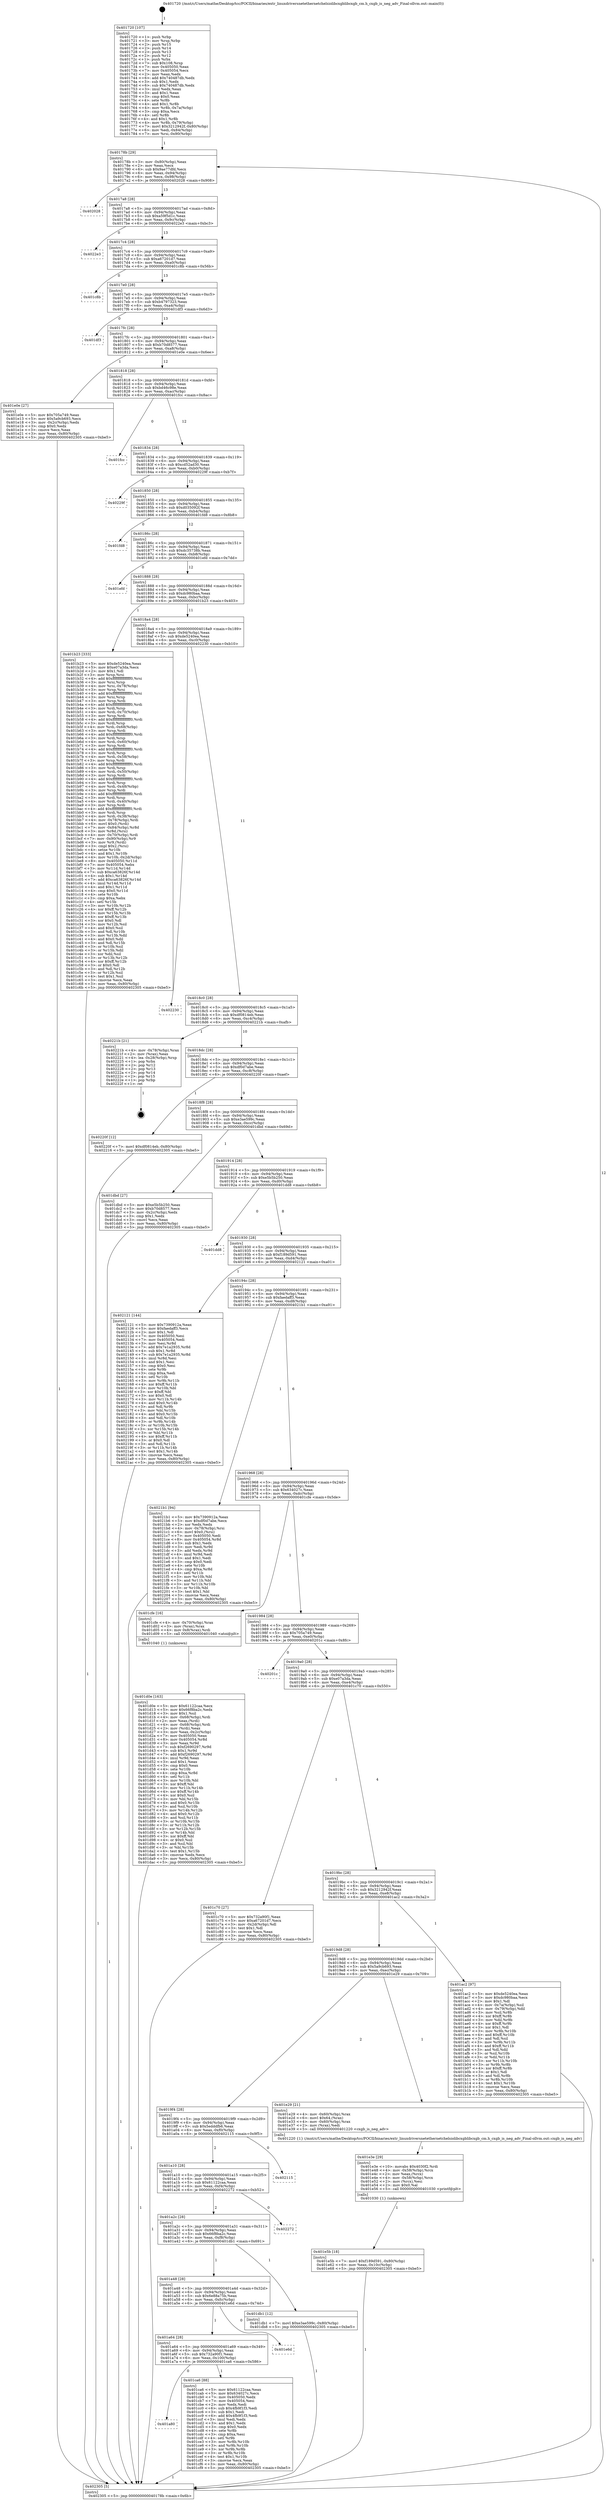 digraph "0x401720" {
  label = "0x401720 (/mnt/c/Users/mathe/Desktop/tcc/POCII/binaries/extr_linuxdriversnetethernetchelsiolibcxgblibcxgb_cm.h_cxgb_is_neg_adv_Final-ollvm.out::main(0))"
  labelloc = "t"
  node[shape=record]

  Entry [label="",width=0.3,height=0.3,shape=circle,fillcolor=black,style=filled]
  "0x40178b" [label="{
     0x40178b [29]\l
     | [instrs]\l
     &nbsp;&nbsp;0x40178b \<+3\>: mov -0x80(%rbp),%eax\l
     &nbsp;&nbsp;0x40178e \<+2\>: mov %eax,%ecx\l
     &nbsp;&nbsp;0x401790 \<+6\>: sub $0x9ae77dfd,%ecx\l
     &nbsp;&nbsp;0x401796 \<+6\>: mov %eax,-0x94(%rbp)\l
     &nbsp;&nbsp;0x40179c \<+6\>: mov %ecx,-0x98(%rbp)\l
     &nbsp;&nbsp;0x4017a2 \<+6\>: je 0000000000402028 \<main+0x908\>\l
  }"]
  "0x402028" [label="{
     0x402028\l
  }", style=dashed]
  "0x4017a8" [label="{
     0x4017a8 [28]\l
     | [instrs]\l
     &nbsp;&nbsp;0x4017a8 \<+5\>: jmp 00000000004017ad \<main+0x8d\>\l
     &nbsp;&nbsp;0x4017ad \<+6\>: mov -0x94(%rbp),%eax\l
     &nbsp;&nbsp;0x4017b3 \<+5\>: sub $0xa59f5d1c,%eax\l
     &nbsp;&nbsp;0x4017b8 \<+6\>: mov %eax,-0x9c(%rbp)\l
     &nbsp;&nbsp;0x4017be \<+6\>: je 00000000004022e3 \<main+0xbc3\>\l
  }"]
  Exit [label="",width=0.3,height=0.3,shape=circle,fillcolor=black,style=filled,peripheries=2]
  "0x4022e3" [label="{
     0x4022e3\l
  }", style=dashed]
  "0x4017c4" [label="{
     0x4017c4 [28]\l
     | [instrs]\l
     &nbsp;&nbsp;0x4017c4 \<+5\>: jmp 00000000004017c9 \<main+0xa9\>\l
     &nbsp;&nbsp;0x4017c9 \<+6\>: mov -0x94(%rbp),%eax\l
     &nbsp;&nbsp;0x4017cf \<+5\>: sub $0xa67201d7,%eax\l
     &nbsp;&nbsp;0x4017d4 \<+6\>: mov %eax,-0xa0(%rbp)\l
     &nbsp;&nbsp;0x4017da \<+6\>: je 0000000000401c8b \<main+0x56b\>\l
  }"]
  "0x401e5b" [label="{
     0x401e5b [18]\l
     | [instrs]\l
     &nbsp;&nbsp;0x401e5b \<+7\>: movl $0xf189d591,-0x80(%rbp)\l
     &nbsp;&nbsp;0x401e62 \<+6\>: mov %eax,-0x10c(%rbp)\l
     &nbsp;&nbsp;0x401e68 \<+5\>: jmp 0000000000402305 \<main+0xbe5\>\l
  }"]
  "0x401c8b" [label="{
     0x401c8b\l
  }", style=dashed]
  "0x4017e0" [label="{
     0x4017e0 [28]\l
     | [instrs]\l
     &nbsp;&nbsp;0x4017e0 \<+5\>: jmp 00000000004017e5 \<main+0xc5\>\l
     &nbsp;&nbsp;0x4017e5 \<+6\>: mov -0x94(%rbp),%eax\l
     &nbsp;&nbsp;0x4017eb \<+5\>: sub $0xb4797323,%eax\l
     &nbsp;&nbsp;0x4017f0 \<+6\>: mov %eax,-0xa4(%rbp)\l
     &nbsp;&nbsp;0x4017f6 \<+6\>: je 0000000000401df3 \<main+0x6d3\>\l
  }"]
  "0x401e3e" [label="{
     0x401e3e [29]\l
     | [instrs]\l
     &nbsp;&nbsp;0x401e3e \<+10\>: movabs $0x4030f2,%rdi\l
     &nbsp;&nbsp;0x401e48 \<+4\>: mov -0x58(%rbp),%rcx\l
     &nbsp;&nbsp;0x401e4c \<+2\>: mov %eax,(%rcx)\l
     &nbsp;&nbsp;0x401e4e \<+4\>: mov -0x58(%rbp),%rcx\l
     &nbsp;&nbsp;0x401e52 \<+2\>: mov (%rcx),%esi\l
     &nbsp;&nbsp;0x401e54 \<+2\>: mov $0x0,%al\l
     &nbsp;&nbsp;0x401e56 \<+5\>: call 0000000000401030 \<printf@plt\>\l
     | [calls]\l
     &nbsp;&nbsp;0x401030 \{1\} (unknown)\l
  }"]
  "0x401df3" [label="{
     0x401df3\l
  }", style=dashed]
  "0x4017fc" [label="{
     0x4017fc [28]\l
     | [instrs]\l
     &nbsp;&nbsp;0x4017fc \<+5\>: jmp 0000000000401801 \<main+0xe1\>\l
     &nbsp;&nbsp;0x401801 \<+6\>: mov -0x94(%rbp),%eax\l
     &nbsp;&nbsp;0x401807 \<+5\>: sub $0xb70d8577,%eax\l
     &nbsp;&nbsp;0x40180c \<+6\>: mov %eax,-0xa8(%rbp)\l
     &nbsp;&nbsp;0x401812 \<+6\>: je 0000000000401e0e \<main+0x6ee\>\l
  }"]
  "0x401d0e" [label="{
     0x401d0e [163]\l
     | [instrs]\l
     &nbsp;&nbsp;0x401d0e \<+5\>: mov $0x61122caa,%ecx\l
     &nbsp;&nbsp;0x401d13 \<+5\>: mov $0x66f8ba2c,%edx\l
     &nbsp;&nbsp;0x401d18 \<+3\>: mov $0x1,%sil\l
     &nbsp;&nbsp;0x401d1b \<+4\>: mov -0x68(%rbp),%rdi\l
     &nbsp;&nbsp;0x401d1f \<+2\>: mov %eax,(%rdi)\l
     &nbsp;&nbsp;0x401d21 \<+4\>: mov -0x68(%rbp),%rdi\l
     &nbsp;&nbsp;0x401d25 \<+2\>: mov (%rdi),%eax\l
     &nbsp;&nbsp;0x401d27 \<+3\>: mov %eax,-0x2c(%rbp)\l
     &nbsp;&nbsp;0x401d2a \<+7\>: mov 0x405050,%eax\l
     &nbsp;&nbsp;0x401d31 \<+8\>: mov 0x405054,%r8d\l
     &nbsp;&nbsp;0x401d39 \<+3\>: mov %eax,%r9d\l
     &nbsp;&nbsp;0x401d3c \<+7\>: sub $0xf2690297,%r9d\l
     &nbsp;&nbsp;0x401d43 \<+4\>: sub $0x1,%r9d\l
     &nbsp;&nbsp;0x401d47 \<+7\>: add $0xf2690297,%r9d\l
     &nbsp;&nbsp;0x401d4e \<+4\>: imul %r9d,%eax\l
     &nbsp;&nbsp;0x401d52 \<+3\>: and $0x1,%eax\l
     &nbsp;&nbsp;0x401d55 \<+3\>: cmp $0x0,%eax\l
     &nbsp;&nbsp;0x401d58 \<+4\>: sete %r10b\l
     &nbsp;&nbsp;0x401d5c \<+4\>: cmp $0xa,%r8d\l
     &nbsp;&nbsp;0x401d60 \<+4\>: setl %r11b\l
     &nbsp;&nbsp;0x401d64 \<+3\>: mov %r10b,%bl\l
     &nbsp;&nbsp;0x401d67 \<+3\>: xor $0xff,%bl\l
     &nbsp;&nbsp;0x401d6a \<+3\>: mov %r11b,%r14b\l
     &nbsp;&nbsp;0x401d6d \<+4\>: xor $0xff,%r14b\l
     &nbsp;&nbsp;0x401d71 \<+4\>: xor $0x0,%sil\l
     &nbsp;&nbsp;0x401d75 \<+3\>: mov %bl,%r15b\l
     &nbsp;&nbsp;0x401d78 \<+4\>: and $0x0,%r15b\l
     &nbsp;&nbsp;0x401d7c \<+3\>: and %sil,%r10b\l
     &nbsp;&nbsp;0x401d7f \<+3\>: mov %r14b,%r12b\l
     &nbsp;&nbsp;0x401d82 \<+4\>: and $0x0,%r12b\l
     &nbsp;&nbsp;0x401d86 \<+3\>: and %sil,%r11b\l
     &nbsp;&nbsp;0x401d89 \<+3\>: or %r10b,%r15b\l
     &nbsp;&nbsp;0x401d8c \<+3\>: or %r11b,%r12b\l
     &nbsp;&nbsp;0x401d8f \<+3\>: xor %r12b,%r15b\l
     &nbsp;&nbsp;0x401d92 \<+3\>: or %r14b,%bl\l
     &nbsp;&nbsp;0x401d95 \<+3\>: xor $0xff,%bl\l
     &nbsp;&nbsp;0x401d98 \<+4\>: or $0x0,%sil\l
     &nbsp;&nbsp;0x401d9c \<+3\>: and %sil,%bl\l
     &nbsp;&nbsp;0x401d9f \<+3\>: or %bl,%r15b\l
     &nbsp;&nbsp;0x401da2 \<+4\>: test $0x1,%r15b\l
     &nbsp;&nbsp;0x401da6 \<+3\>: cmovne %edx,%ecx\l
     &nbsp;&nbsp;0x401da9 \<+3\>: mov %ecx,-0x80(%rbp)\l
     &nbsp;&nbsp;0x401dac \<+5\>: jmp 0000000000402305 \<main+0xbe5\>\l
  }"]
  "0x401e0e" [label="{
     0x401e0e [27]\l
     | [instrs]\l
     &nbsp;&nbsp;0x401e0e \<+5\>: mov $0x705a749,%eax\l
     &nbsp;&nbsp;0x401e13 \<+5\>: mov $0x5a9cb693,%ecx\l
     &nbsp;&nbsp;0x401e18 \<+3\>: mov -0x2c(%rbp),%edx\l
     &nbsp;&nbsp;0x401e1b \<+3\>: cmp $0x0,%edx\l
     &nbsp;&nbsp;0x401e1e \<+3\>: cmove %ecx,%eax\l
     &nbsp;&nbsp;0x401e21 \<+3\>: mov %eax,-0x80(%rbp)\l
     &nbsp;&nbsp;0x401e24 \<+5\>: jmp 0000000000402305 \<main+0xbe5\>\l
  }"]
  "0x401818" [label="{
     0x401818 [28]\l
     | [instrs]\l
     &nbsp;&nbsp;0x401818 \<+5\>: jmp 000000000040181d \<main+0xfd\>\l
     &nbsp;&nbsp;0x40181d \<+6\>: mov -0x94(%rbp),%eax\l
     &nbsp;&nbsp;0x401823 \<+5\>: sub $0xbd46c98e,%eax\l
     &nbsp;&nbsp;0x401828 \<+6\>: mov %eax,-0xac(%rbp)\l
     &nbsp;&nbsp;0x40182e \<+6\>: je 0000000000401fcc \<main+0x8ac\>\l
  }"]
  "0x401a80" [label="{
     0x401a80\l
  }", style=dashed]
  "0x401fcc" [label="{
     0x401fcc\l
  }", style=dashed]
  "0x401834" [label="{
     0x401834 [28]\l
     | [instrs]\l
     &nbsp;&nbsp;0x401834 \<+5\>: jmp 0000000000401839 \<main+0x119\>\l
     &nbsp;&nbsp;0x401839 \<+6\>: mov -0x94(%rbp),%eax\l
     &nbsp;&nbsp;0x40183f \<+5\>: sub $0xcd52ad30,%eax\l
     &nbsp;&nbsp;0x401844 \<+6\>: mov %eax,-0xb0(%rbp)\l
     &nbsp;&nbsp;0x40184a \<+6\>: je 000000000040229f \<main+0xb7f\>\l
  }"]
  "0x401ca6" [label="{
     0x401ca6 [88]\l
     | [instrs]\l
     &nbsp;&nbsp;0x401ca6 \<+5\>: mov $0x61122caa,%eax\l
     &nbsp;&nbsp;0x401cab \<+5\>: mov $0x634027c,%ecx\l
     &nbsp;&nbsp;0x401cb0 \<+7\>: mov 0x405050,%edx\l
     &nbsp;&nbsp;0x401cb7 \<+7\>: mov 0x405054,%esi\l
     &nbsp;&nbsp;0x401cbe \<+2\>: mov %edx,%edi\l
     &nbsp;&nbsp;0x401cc0 \<+6\>: sub $0x4fb9f1f3,%edi\l
     &nbsp;&nbsp;0x401cc6 \<+3\>: sub $0x1,%edi\l
     &nbsp;&nbsp;0x401cc9 \<+6\>: add $0x4fb9f1f3,%edi\l
     &nbsp;&nbsp;0x401ccf \<+3\>: imul %edi,%edx\l
     &nbsp;&nbsp;0x401cd2 \<+3\>: and $0x1,%edx\l
     &nbsp;&nbsp;0x401cd5 \<+3\>: cmp $0x0,%edx\l
     &nbsp;&nbsp;0x401cd8 \<+4\>: sete %r8b\l
     &nbsp;&nbsp;0x401cdc \<+3\>: cmp $0xa,%esi\l
     &nbsp;&nbsp;0x401cdf \<+4\>: setl %r9b\l
     &nbsp;&nbsp;0x401ce3 \<+3\>: mov %r8b,%r10b\l
     &nbsp;&nbsp;0x401ce6 \<+3\>: and %r9b,%r10b\l
     &nbsp;&nbsp;0x401ce9 \<+3\>: xor %r9b,%r8b\l
     &nbsp;&nbsp;0x401cec \<+3\>: or %r8b,%r10b\l
     &nbsp;&nbsp;0x401cef \<+4\>: test $0x1,%r10b\l
     &nbsp;&nbsp;0x401cf3 \<+3\>: cmovne %ecx,%eax\l
     &nbsp;&nbsp;0x401cf6 \<+3\>: mov %eax,-0x80(%rbp)\l
     &nbsp;&nbsp;0x401cf9 \<+5\>: jmp 0000000000402305 \<main+0xbe5\>\l
  }"]
  "0x40229f" [label="{
     0x40229f\l
  }", style=dashed]
  "0x401850" [label="{
     0x401850 [28]\l
     | [instrs]\l
     &nbsp;&nbsp;0x401850 \<+5\>: jmp 0000000000401855 \<main+0x135\>\l
     &nbsp;&nbsp;0x401855 \<+6\>: mov -0x94(%rbp),%eax\l
     &nbsp;&nbsp;0x40185b \<+5\>: sub $0xd035092f,%eax\l
     &nbsp;&nbsp;0x401860 \<+6\>: mov %eax,-0xb4(%rbp)\l
     &nbsp;&nbsp;0x401866 \<+6\>: je 0000000000401fd8 \<main+0x8b8\>\l
  }"]
  "0x401a64" [label="{
     0x401a64 [28]\l
     | [instrs]\l
     &nbsp;&nbsp;0x401a64 \<+5\>: jmp 0000000000401a69 \<main+0x349\>\l
     &nbsp;&nbsp;0x401a69 \<+6\>: mov -0x94(%rbp),%eax\l
     &nbsp;&nbsp;0x401a6f \<+5\>: sub $0x732a90f1,%eax\l
     &nbsp;&nbsp;0x401a74 \<+6\>: mov %eax,-0x100(%rbp)\l
     &nbsp;&nbsp;0x401a7a \<+6\>: je 0000000000401ca6 \<main+0x586\>\l
  }"]
  "0x401fd8" [label="{
     0x401fd8\l
  }", style=dashed]
  "0x40186c" [label="{
     0x40186c [28]\l
     | [instrs]\l
     &nbsp;&nbsp;0x40186c \<+5\>: jmp 0000000000401871 \<main+0x151\>\l
     &nbsp;&nbsp;0x401871 \<+6\>: mov -0x94(%rbp),%eax\l
     &nbsp;&nbsp;0x401877 \<+5\>: sub $0xdc35738b,%eax\l
     &nbsp;&nbsp;0x40187c \<+6\>: mov %eax,-0xb8(%rbp)\l
     &nbsp;&nbsp;0x401882 \<+6\>: je 0000000000401efd \<main+0x7dd\>\l
  }"]
  "0x401e6d" [label="{
     0x401e6d\l
  }", style=dashed]
  "0x401efd" [label="{
     0x401efd\l
  }", style=dashed]
  "0x401888" [label="{
     0x401888 [28]\l
     | [instrs]\l
     &nbsp;&nbsp;0x401888 \<+5\>: jmp 000000000040188d \<main+0x16d\>\l
     &nbsp;&nbsp;0x40188d \<+6\>: mov -0x94(%rbp),%eax\l
     &nbsp;&nbsp;0x401893 \<+5\>: sub $0xdc980baa,%eax\l
     &nbsp;&nbsp;0x401898 \<+6\>: mov %eax,-0xbc(%rbp)\l
     &nbsp;&nbsp;0x40189e \<+6\>: je 0000000000401b23 \<main+0x403\>\l
  }"]
  "0x401a48" [label="{
     0x401a48 [28]\l
     | [instrs]\l
     &nbsp;&nbsp;0x401a48 \<+5\>: jmp 0000000000401a4d \<main+0x32d\>\l
     &nbsp;&nbsp;0x401a4d \<+6\>: mov -0x94(%rbp),%eax\l
     &nbsp;&nbsp;0x401a53 \<+5\>: sub $0x6e88a75b,%eax\l
     &nbsp;&nbsp;0x401a58 \<+6\>: mov %eax,-0xfc(%rbp)\l
     &nbsp;&nbsp;0x401a5e \<+6\>: je 0000000000401e6d \<main+0x74d\>\l
  }"]
  "0x401b23" [label="{
     0x401b23 [333]\l
     | [instrs]\l
     &nbsp;&nbsp;0x401b23 \<+5\>: mov $0xde5240ea,%eax\l
     &nbsp;&nbsp;0x401b28 \<+5\>: mov $0xe07a3da,%ecx\l
     &nbsp;&nbsp;0x401b2d \<+2\>: mov $0x1,%dl\l
     &nbsp;&nbsp;0x401b2f \<+3\>: mov %rsp,%rsi\l
     &nbsp;&nbsp;0x401b32 \<+4\>: add $0xfffffffffffffff0,%rsi\l
     &nbsp;&nbsp;0x401b36 \<+3\>: mov %rsi,%rsp\l
     &nbsp;&nbsp;0x401b39 \<+4\>: mov %rsi,-0x78(%rbp)\l
     &nbsp;&nbsp;0x401b3d \<+3\>: mov %rsp,%rsi\l
     &nbsp;&nbsp;0x401b40 \<+4\>: add $0xfffffffffffffff0,%rsi\l
     &nbsp;&nbsp;0x401b44 \<+3\>: mov %rsi,%rsp\l
     &nbsp;&nbsp;0x401b47 \<+3\>: mov %rsp,%rdi\l
     &nbsp;&nbsp;0x401b4a \<+4\>: add $0xfffffffffffffff0,%rdi\l
     &nbsp;&nbsp;0x401b4e \<+3\>: mov %rdi,%rsp\l
     &nbsp;&nbsp;0x401b51 \<+4\>: mov %rdi,-0x70(%rbp)\l
     &nbsp;&nbsp;0x401b55 \<+3\>: mov %rsp,%rdi\l
     &nbsp;&nbsp;0x401b58 \<+4\>: add $0xfffffffffffffff0,%rdi\l
     &nbsp;&nbsp;0x401b5c \<+3\>: mov %rdi,%rsp\l
     &nbsp;&nbsp;0x401b5f \<+4\>: mov %rdi,-0x68(%rbp)\l
     &nbsp;&nbsp;0x401b63 \<+3\>: mov %rsp,%rdi\l
     &nbsp;&nbsp;0x401b66 \<+4\>: add $0xfffffffffffffff0,%rdi\l
     &nbsp;&nbsp;0x401b6a \<+3\>: mov %rdi,%rsp\l
     &nbsp;&nbsp;0x401b6d \<+4\>: mov %rdi,-0x60(%rbp)\l
     &nbsp;&nbsp;0x401b71 \<+3\>: mov %rsp,%rdi\l
     &nbsp;&nbsp;0x401b74 \<+4\>: add $0xfffffffffffffff0,%rdi\l
     &nbsp;&nbsp;0x401b78 \<+3\>: mov %rdi,%rsp\l
     &nbsp;&nbsp;0x401b7b \<+4\>: mov %rdi,-0x58(%rbp)\l
     &nbsp;&nbsp;0x401b7f \<+3\>: mov %rsp,%rdi\l
     &nbsp;&nbsp;0x401b82 \<+4\>: add $0xfffffffffffffff0,%rdi\l
     &nbsp;&nbsp;0x401b86 \<+3\>: mov %rdi,%rsp\l
     &nbsp;&nbsp;0x401b89 \<+4\>: mov %rdi,-0x50(%rbp)\l
     &nbsp;&nbsp;0x401b8d \<+3\>: mov %rsp,%rdi\l
     &nbsp;&nbsp;0x401b90 \<+4\>: add $0xfffffffffffffff0,%rdi\l
     &nbsp;&nbsp;0x401b94 \<+3\>: mov %rdi,%rsp\l
     &nbsp;&nbsp;0x401b97 \<+4\>: mov %rdi,-0x48(%rbp)\l
     &nbsp;&nbsp;0x401b9b \<+3\>: mov %rsp,%rdi\l
     &nbsp;&nbsp;0x401b9e \<+4\>: add $0xfffffffffffffff0,%rdi\l
     &nbsp;&nbsp;0x401ba2 \<+3\>: mov %rdi,%rsp\l
     &nbsp;&nbsp;0x401ba5 \<+4\>: mov %rdi,-0x40(%rbp)\l
     &nbsp;&nbsp;0x401ba9 \<+3\>: mov %rsp,%rdi\l
     &nbsp;&nbsp;0x401bac \<+4\>: add $0xfffffffffffffff0,%rdi\l
     &nbsp;&nbsp;0x401bb0 \<+3\>: mov %rdi,%rsp\l
     &nbsp;&nbsp;0x401bb3 \<+4\>: mov %rdi,-0x38(%rbp)\l
     &nbsp;&nbsp;0x401bb7 \<+4\>: mov -0x78(%rbp),%rdi\l
     &nbsp;&nbsp;0x401bbb \<+6\>: movl $0x0,(%rdi)\l
     &nbsp;&nbsp;0x401bc1 \<+7\>: mov -0x84(%rbp),%r8d\l
     &nbsp;&nbsp;0x401bc8 \<+3\>: mov %r8d,(%rsi)\l
     &nbsp;&nbsp;0x401bcb \<+4\>: mov -0x70(%rbp),%rdi\l
     &nbsp;&nbsp;0x401bcf \<+7\>: mov -0x90(%rbp),%r9\l
     &nbsp;&nbsp;0x401bd6 \<+3\>: mov %r9,(%rdi)\l
     &nbsp;&nbsp;0x401bd9 \<+3\>: cmpl $0x2,(%rsi)\l
     &nbsp;&nbsp;0x401bdc \<+4\>: setne %r10b\l
     &nbsp;&nbsp;0x401be0 \<+4\>: and $0x1,%r10b\l
     &nbsp;&nbsp;0x401be4 \<+4\>: mov %r10b,-0x2d(%rbp)\l
     &nbsp;&nbsp;0x401be8 \<+8\>: mov 0x405050,%r11d\l
     &nbsp;&nbsp;0x401bf0 \<+7\>: mov 0x405054,%ebx\l
     &nbsp;&nbsp;0x401bf7 \<+3\>: mov %r11d,%r14d\l
     &nbsp;&nbsp;0x401bfa \<+7\>: sub $0xca63826f,%r14d\l
     &nbsp;&nbsp;0x401c01 \<+4\>: sub $0x1,%r14d\l
     &nbsp;&nbsp;0x401c05 \<+7\>: add $0xca63826f,%r14d\l
     &nbsp;&nbsp;0x401c0c \<+4\>: imul %r14d,%r11d\l
     &nbsp;&nbsp;0x401c10 \<+4\>: and $0x1,%r11d\l
     &nbsp;&nbsp;0x401c14 \<+4\>: cmp $0x0,%r11d\l
     &nbsp;&nbsp;0x401c18 \<+4\>: sete %r10b\l
     &nbsp;&nbsp;0x401c1c \<+3\>: cmp $0xa,%ebx\l
     &nbsp;&nbsp;0x401c1f \<+4\>: setl %r15b\l
     &nbsp;&nbsp;0x401c23 \<+3\>: mov %r10b,%r12b\l
     &nbsp;&nbsp;0x401c26 \<+4\>: xor $0xff,%r12b\l
     &nbsp;&nbsp;0x401c2a \<+3\>: mov %r15b,%r13b\l
     &nbsp;&nbsp;0x401c2d \<+4\>: xor $0xff,%r13b\l
     &nbsp;&nbsp;0x401c31 \<+3\>: xor $0x0,%dl\l
     &nbsp;&nbsp;0x401c34 \<+3\>: mov %r12b,%sil\l
     &nbsp;&nbsp;0x401c37 \<+4\>: and $0x0,%sil\l
     &nbsp;&nbsp;0x401c3b \<+3\>: and %dl,%r10b\l
     &nbsp;&nbsp;0x401c3e \<+3\>: mov %r13b,%dil\l
     &nbsp;&nbsp;0x401c41 \<+4\>: and $0x0,%dil\l
     &nbsp;&nbsp;0x401c45 \<+3\>: and %dl,%r15b\l
     &nbsp;&nbsp;0x401c48 \<+3\>: or %r10b,%sil\l
     &nbsp;&nbsp;0x401c4b \<+3\>: or %r15b,%dil\l
     &nbsp;&nbsp;0x401c4e \<+3\>: xor %dil,%sil\l
     &nbsp;&nbsp;0x401c51 \<+3\>: or %r13b,%r12b\l
     &nbsp;&nbsp;0x401c54 \<+4\>: xor $0xff,%r12b\l
     &nbsp;&nbsp;0x401c58 \<+3\>: or $0x0,%dl\l
     &nbsp;&nbsp;0x401c5b \<+3\>: and %dl,%r12b\l
     &nbsp;&nbsp;0x401c5e \<+3\>: or %r12b,%sil\l
     &nbsp;&nbsp;0x401c61 \<+4\>: test $0x1,%sil\l
     &nbsp;&nbsp;0x401c65 \<+3\>: cmovne %ecx,%eax\l
     &nbsp;&nbsp;0x401c68 \<+3\>: mov %eax,-0x80(%rbp)\l
     &nbsp;&nbsp;0x401c6b \<+5\>: jmp 0000000000402305 \<main+0xbe5\>\l
  }"]
  "0x4018a4" [label="{
     0x4018a4 [28]\l
     | [instrs]\l
     &nbsp;&nbsp;0x4018a4 \<+5\>: jmp 00000000004018a9 \<main+0x189\>\l
     &nbsp;&nbsp;0x4018a9 \<+6\>: mov -0x94(%rbp),%eax\l
     &nbsp;&nbsp;0x4018af \<+5\>: sub $0xde5240ea,%eax\l
     &nbsp;&nbsp;0x4018b4 \<+6\>: mov %eax,-0xc0(%rbp)\l
     &nbsp;&nbsp;0x4018ba \<+6\>: je 0000000000402230 \<main+0xb10\>\l
  }"]
  "0x401db1" [label="{
     0x401db1 [12]\l
     | [instrs]\l
     &nbsp;&nbsp;0x401db1 \<+7\>: movl $0xe3ae599c,-0x80(%rbp)\l
     &nbsp;&nbsp;0x401db8 \<+5\>: jmp 0000000000402305 \<main+0xbe5\>\l
  }"]
  "0x402230" [label="{
     0x402230\l
  }", style=dashed]
  "0x4018c0" [label="{
     0x4018c0 [28]\l
     | [instrs]\l
     &nbsp;&nbsp;0x4018c0 \<+5\>: jmp 00000000004018c5 \<main+0x1a5\>\l
     &nbsp;&nbsp;0x4018c5 \<+6\>: mov -0x94(%rbp),%eax\l
     &nbsp;&nbsp;0x4018cb \<+5\>: sub $0xdf0814eb,%eax\l
     &nbsp;&nbsp;0x4018d0 \<+6\>: mov %eax,-0xc4(%rbp)\l
     &nbsp;&nbsp;0x4018d6 \<+6\>: je 000000000040221b \<main+0xafb\>\l
  }"]
  "0x401a2c" [label="{
     0x401a2c [28]\l
     | [instrs]\l
     &nbsp;&nbsp;0x401a2c \<+5\>: jmp 0000000000401a31 \<main+0x311\>\l
     &nbsp;&nbsp;0x401a31 \<+6\>: mov -0x94(%rbp),%eax\l
     &nbsp;&nbsp;0x401a37 \<+5\>: sub $0x66f8ba2c,%eax\l
     &nbsp;&nbsp;0x401a3c \<+6\>: mov %eax,-0xf8(%rbp)\l
     &nbsp;&nbsp;0x401a42 \<+6\>: je 0000000000401db1 \<main+0x691\>\l
  }"]
  "0x40221b" [label="{
     0x40221b [21]\l
     | [instrs]\l
     &nbsp;&nbsp;0x40221b \<+4\>: mov -0x78(%rbp),%rax\l
     &nbsp;&nbsp;0x40221f \<+2\>: mov (%rax),%eax\l
     &nbsp;&nbsp;0x402221 \<+4\>: lea -0x28(%rbp),%rsp\l
     &nbsp;&nbsp;0x402225 \<+1\>: pop %rbx\l
     &nbsp;&nbsp;0x402226 \<+2\>: pop %r12\l
     &nbsp;&nbsp;0x402228 \<+2\>: pop %r13\l
     &nbsp;&nbsp;0x40222a \<+2\>: pop %r14\l
     &nbsp;&nbsp;0x40222c \<+2\>: pop %r15\l
     &nbsp;&nbsp;0x40222e \<+1\>: pop %rbp\l
     &nbsp;&nbsp;0x40222f \<+1\>: ret\l
  }"]
  "0x4018dc" [label="{
     0x4018dc [28]\l
     | [instrs]\l
     &nbsp;&nbsp;0x4018dc \<+5\>: jmp 00000000004018e1 \<main+0x1c1\>\l
     &nbsp;&nbsp;0x4018e1 \<+6\>: mov -0x94(%rbp),%eax\l
     &nbsp;&nbsp;0x4018e7 \<+5\>: sub $0xdf0d7abe,%eax\l
     &nbsp;&nbsp;0x4018ec \<+6\>: mov %eax,-0xc8(%rbp)\l
     &nbsp;&nbsp;0x4018f2 \<+6\>: je 000000000040220f \<main+0xaef\>\l
  }"]
  "0x402272" [label="{
     0x402272\l
  }", style=dashed]
  "0x40220f" [label="{
     0x40220f [12]\l
     | [instrs]\l
     &nbsp;&nbsp;0x40220f \<+7\>: movl $0xdf0814eb,-0x80(%rbp)\l
     &nbsp;&nbsp;0x402216 \<+5\>: jmp 0000000000402305 \<main+0xbe5\>\l
  }"]
  "0x4018f8" [label="{
     0x4018f8 [28]\l
     | [instrs]\l
     &nbsp;&nbsp;0x4018f8 \<+5\>: jmp 00000000004018fd \<main+0x1dd\>\l
     &nbsp;&nbsp;0x4018fd \<+6\>: mov -0x94(%rbp),%eax\l
     &nbsp;&nbsp;0x401903 \<+5\>: sub $0xe3ae599c,%eax\l
     &nbsp;&nbsp;0x401908 \<+6\>: mov %eax,-0xcc(%rbp)\l
     &nbsp;&nbsp;0x40190e \<+6\>: je 0000000000401dbd \<main+0x69d\>\l
  }"]
  "0x401a10" [label="{
     0x401a10 [28]\l
     | [instrs]\l
     &nbsp;&nbsp;0x401a10 \<+5\>: jmp 0000000000401a15 \<main+0x2f5\>\l
     &nbsp;&nbsp;0x401a15 \<+6\>: mov -0x94(%rbp),%eax\l
     &nbsp;&nbsp;0x401a1b \<+5\>: sub $0x61122caa,%eax\l
     &nbsp;&nbsp;0x401a20 \<+6\>: mov %eax,-0xf4(%rbp)\l
     &nbsp;&nbsp;0x401a26 \<+6\>: je 0000000000402272 \<main+0xb52\>\l
  }"]
  "0x401dbd" [label="{
     0x401dbd [27]\l
     | [instrs]\l
     &nbsp;&nbsp;0x401dbd \<+5\>: mov $0xe5b5b250,%eax\l
     &nbsp;&nbsp;0x401dc2 \<+5\>: mov $0xb70d8577,%ecx\l
     &nbsp;&nbsp;0x401dc7 \<+3\>: mov -0x2c(%rbp),%edx\l
     &nbsp;&nbsp;0x401dca \<+3\>: cmp $0x1,%edx\l
     &nbsp;&nbsp;0x401dcd \<+3\>: cmovl %ecx,%eax\l
     &nbsp;&nbsp;0x401dd0 \<+3\>: mov %eax,-0x80(%rbp)\l
     &nbsp;&nbsp;0x401dd3 \<+5\>: jmp 0000000000402305 \<main+0xbe5\>\l
  }"]
  "0x401914" [label="{
     0x401914 [28]\l
     | [instrs]\l
     &nbsp;&nbsp;0x401914 \<+5\>: jmp 0000000000401919 \<main+0x1f9\>\l
     &nbsp;&nbsp;0x401919 \<+6\>: mov -0x94(%rbp),%eax\l
     &nbsp;&nbsp;0x40191f \<+5\>: sub $0xe5b5b250,%eax\l
     &nbsp;&nbsp;0x401924 \<+6\>: mov %eax,-0xd0(%rbp)\l
     &nbsp;&nbsp;0x40192a \<+6\>: je 0000000000401dd8 \<main+0x6b8\>\l
  }"]
  "0x402115" [label="{
     0x402115\l
  }", style=dashed]
  "0x401dd8" [label="{
     0x401dd8\l
  }", style=dashed]
  "0x401930" [label="{
     0x401930 [28]\l
     | [instrs]\l
     &nbsp;&nbsp;0x401930 \<+5\>: jmp 0000000000401935 \<main+0x215\>\l
     &nbsp;&nbsp;0x401935 \<+6\>: mov -0x94(%rbp),%eax\l
     &nbsp;&nbsp;0x40193b \<+5\>: sub $0xf189d591,%eax\l
     &nbsp;&nbsp;0x401940 \<+6\>: mov %eax,-0xd4(%rbp)\l
     &nbsp;&nbsp;0x401946 \<+6\>: je 0000000000402121 \<main+0xa01\>\l
  }"]
  "0x4019f4" [label="{
     0x4019f4 [28]\l
     | [instrs]\l
     &nbsp;&nbsp;0x4019f4 \<+5\>: jmp 00000000004019f9 \<main+0x2d9\>\l
     &nbsp;&nbsp;0x4019f9 \<+6\>: mov -0x94(%rbp),%eax\l
     &nbsp;&nbsp;0x4019ff \<+5\>: sub $0x5edddfb6,%eax\l
     &nbsp;&nbsp;0x401a04 \<+6\>: mov %eax,-0xf0(%rbp)\l
     &nbsp;&nbsp;0x401a0a \<+6\>: je 0000000000402115 \<main+0x9f5\>\l
  }"]
  "0x402121" [label="{
     0x402121 [144]\l
     | [instrs]\l
     &nbsp;&nbsp;0x402121 \<+5\>: mov $0x7390912a,%eax\l
     &nbsp;&nbsp;0x402126 \<+5\>: mov $0xfaedaff3,%ecx\l
     &nbsp;&nbsp;0x40212b \<+2\>: mov $0x1,%dl\l
     &nbsp;&nbsp;0x40212d \<+7\>: mov 0x405050,%esi\l
     &nbsp;&nbsp;0x402134 \<+7\>: mov 0x405054,%edi\l
     &nbsp;&nbsp;0x40213b \<+3\>: mov %esi,%r8d\l
     &nbsp;&nbsp;0x40213e \<+7\>: add $0x7e1a2935,%r8d\l
     &nbsp;&nbsp;0x402145 \<+4\>: sub $0x1,%r8d\l
     &nbsp;&nbsp;0x402149 \<+7\>: sub $0x7e1a2935,%r8d\l
     &nbsp;&nbsp;0x402150 \<+4\>: imul %r8d,%esi\l
     &nbsp;&nbsp;0x402154 \<+3\>: and $0x1,%esi\l
     &nbsp;&nbsp;0x402157 \<+3\>: cmp $0x0,%esi\l
     &nbsp;&nbsp;0x40215a \<+4\>: sete %r9b\l
     &nbsp;&nbsp;0x40215e \<+3\>: cmp $0xa,%edi\l
     &nbsp;&nbsp;0x402161 \<+4\>: setl %r10b\l
     &nbsp;&nbsp;0x402165 \<+3\>: mov %r9b,%r11b\l
     &nbsp;&nbsp;0x402168 \<+4\>: xor $0xff,%r11b\l
     &nbsp;&nbsp;0x40216c \<+3\>: mov %r10b,%bl\l
     &nbsp;&nbsp;0x40216f \<+3\>: xor $0xff,%bl\l
     &nbsp;&nbsp;0x402172 \<+3\>: xor $0x0,%dl\l
     &nbsp;&nbsp;0x402175 \<+3\>: mov %r11b,%r14b\l
     &nbsp;&nbsp;0x402178 \<+4\>: and $0x0,%r14b\l
     &nbsp;&nbsp;0x40217c \<+3\>: and %dl,%r9b\l
     &nbsp;&nbsp;0x40217f \<+3\>: mov %bl,%r15b\l
     &nbsp;&nbsp;0x402182 \<+4\>: and $0x0,%r15b\l
     &nbsp;&nbsp;0x402186 \<+3\>: and %dl,%r10b\l
     &nbsp;&nbsp;0x402189 \<+3\>: or %r9b,%r14b\l
     &nbsp;&nbsp;0x40218c \<+3\>: or %r10b,%r15b\l
     &nbsp;&nbsp;0x40218f \<+3\>: xor %r15b,%r14b\l
     &nbsp;&nbsp;0x402192 \<+3\>: or %bl,%r11b\l
     &nbsp;&nbsp;0x402195 \<+4\>: xor $0xff,%r11b\l
     &nbsp;&nbsp;0x402199 \<+3\>: or $0x0,%dl\l
     &nbsp;&nbsp;0x40219c \<+3\>: and %dl,%r11b\l
     &nbsp;&nbsp;0x40219f \<+3\>: or %r11b,%r14b\l
     &nbsp;&nbsp;0x4021a2 \<+4\>: test $0x1,%r14b\l
     &nbsp;&nbsp;0x4021a6 \<+3\>: cmovne %ecx,%eax\l
     &nbsp;&nbsp;0x4021a9 \<+3\>: mov %eax,-0x80(%rbp)\l
     &nbsp;&nbsp;0x4021ac \<+5\>: jmp 0000000000402305 \<main+0xbe5\>\l
  }"]
  "0x40194c" [label="{
     0x40194c [28]\l
     | [instrs]\l
     &nbsp;&nbsp;0x40194c \<+5\>: jmp 0000000000401951 \<main+0x231\>\l
     &nbsp;&nbsp;0x401951 \<+6\>: mov -0x94(%rbp),%eax\l
     &nbsp;&nbsp;0x401957 \<+5\>: sub $0xfaedaff3,%eax\l
     &nbsp;&nbsp;0x40195c \<+6\>: mov %eax,-0xd8(%rbp)\l
     &nbsp;&nbsp;0x401962 \<+6\>: je 00000000004021b1 \<main+0xa91\>\l
  }"]
  "0x401e29" [label="{
     0x401e29 [21]\l
     | [instrs]\l
     &nbsp;&nbsp;0x401e29 \<+4\>: mov -0x60(%rbp),%rax\l
     &nbsp;&nbsp;0x401e2d \<+6\>: movl $0x64,(%rax)\l
     &nbsp;&nbsp;0x401e33 \<+4\>: mov -0x60(%rbp),%rax\l
     &nbsp;&nbsp;0x401e37 \<+2\>: mov (%rax),%edi\l
     &nbsp;&nbsp;0x401e39 \<+5\>: call 0000000000401220 \<cxgb_is_neg_adv\>\l
     | [calls]\l
     &nbsp;&nbsp;0x401220 \{1\} (/mnt/c/Users/mathe/Desktop/tcc/POCII/binaries/extr_linuxdriversnetethernetchelsiolibcxgblibcxgb_cm.h_cxgb_is_neg_adv_Final-ollvm.out::cxgb_is_neg_adv)\l
  }"]
  "0x4021b1" [label="{
     0x4021b1 [94]\l
     | [instrs]\l
     &nbsp;&nbsp;0x4021b1 \<+5\>: mov $0x7390912a,%eax\l
     &nbsp;&nbsp;0x4021b6 \<+5\>: mov $0xdf0d7abe,%ecx\l
     &nbsp;&nbsp;0x4021bb \<+2\>: xor %edx,%edx\l
     &nbsp;&nbsp;0x4021bd \<+4\>: mov -0x78(%rbp),%rsi\l
     &nbsp;&nbsp;0x4021c1 \<+6\>: movl $0x0,(%rsi)\l
     &nbsp;&nbsp;0x4021c7 \<+7\>: mov 0x405050,%edi\l
     &nbsp;&nbsp;0x4021ce \<+8\>: mov 0x405054,%r8d\l
     &nbsp;&nbsp;0x4021d6 \<+3\>: sub $0x1,%edx\l
     &nbsp;&nbsp;0x4021d9 \<+3\>: mov %edi,%r9d\l
     &nbsp;&nbsp;0x4021dc \<+3\>: add %edx,%r9d\l
     &nbsp;&nbsp;0x4021df \<+4\>: imul %r9d,%edi\l
     &nbsp;&nbsp;0x4021e3 \<+3\>: and $0x1,%edi\l
     &nbsp;&nbsp;0x4021e6 \<+3\>: cmp $0x0,%edi\l
     &nbsp;&nbsp;0x4021e9 \<+4\>: sete %r10b\l
     &nbsp;&nbsp;0x4021ed \<+4\>: cmp $0xa,%r8d\l
     &nbsp;&nbsp;0x4021f1 \<+4\>: setl %r11b\l
     &nbsp;&nbsp;0x4021f5 \<+3\>: mov %r10b,%bl\l
     &nbsp;&nbsp;0x4021f8 \<+3\>: and %r11b,%bl\l
     &nbsp;&nbsp;0x4021fb \<+3\>: xor %r11b,%r10b\l
     &nbsp;&nbsp;0x4021fe \<+3\>: or %r10b,%bl\l
     &nbsp;&nbsp;0x402201 \<+3\>: test $0x1,%bl\l
     &nbsp;&nbsp;0x402204 \<+3\>: cmovne %ecx,%eax\l
     &nbsp;&nbsp;0x402207 \<+3\>: mov %eax,-0x80(%rbp)\l
     &nbsp;&nbsp;0x40220a \<+5\>: jmp 0000000000402305 \<main+0xbe5\>\l
  }"]
  "0x401968" [label="{
     0x401968 [28]\l
     | [instrs]\l
     &nbsp;&nbsp;0x401968 \<+5\>: jmp 000000000040196d \<main+0x24d\>\l
     &nbsp;&nbsp;0x40196d \<+6\>: mov -0x94(%rbp),%eax\l
     &nbsp;&nbsp;0x401973 \<+5\>: sub $0x634027c,%eax\l
     &nbsp;&nbsp;0x401978 \<+6\>: mov %eax,-0xdc(%rbp)\l
     &nbsp;&nbsp;0x40197e \<+6\>: je 0000000000401cfe \<main+0x5de\>\l
  }"]
  "0x401720" [label="{
     0x401720 [107]\l
     | [instrs]\l
     &nbsp;&nbsp;0x401720 \<+1\>: push %rbp\l
     &nbsp;&nbsp;0x401721 \<+3\>: mov %rsp,%rbp\l
     &nbsp;&nbsp;0x401724 \<+2\>: push %r15\l
     &nbsp;&nbsp;0x401726 \<+2\>: push %r14\l
     &nbsp;&nbsp;0x401728 \<+2\>: push %r13\l
     &nbsp;&nbsp;0x40172a \<+2\>: push %r12\l
     &nbsp;&nbsp;0x40172c \<+1\>: push %rbx\l
     &nbsp;&nbsp;0x40172d \<+7\>: sub $0x108,%rsp\l
     &nbsp;&nbsp;0x401734 \<+7\>: mov 0x405050,%eax\l
     &nbsp;&nbsp;0x40173b \<+7\>: mov 0x405054,%ecx\l
     &nbsp;&nbsp;0x401742 \<+2\>: mov %eax,%edx\l
     &nbsp;&nbsp;0x401744 \<+6\>: add $0x740487db,%edx\l
     &nbsp;&nbsp;0x40174a \<+3\>: sub $0x1,%edx\l
     &nbsp;&nbsp;0x40174d \<+6\>: sub $0x740487db,%edx\l
     &nbsp;&nbsp;0x401753 \<+3\>: imul %edx,%eax\l
     &nbsp;&nbsp;0x401756 \<+3\>: and $0x1,%eax\l
     &nbsp;&nbsp;0x401759 \<+3\>: cmp $0x0,%eax\l
     &nbsp;&nbsp;0x40175c \<+4\>: sete %r8b\l
     &nbsp;&nbsp;0x401760 \<+4\>: and $0x1,%r8b\l
     &nbsp;&nbsp;0x401764 \<+4\>: mov %r8b,-0x7a(%rbp)\l
     &nbsp;&nbsp;0x401768 \<+3\>: cmp $0xa,%ecx\l
     &nbsp;&nbsp;0x40176b \<+4\>: setl %r8b\l
     &nbsp;&nbsp;0x40176f \<+4\>: and $0x1,%r8b\l
     &nbsp;&nbsp;0x401773 \<+4\>: mov %r8b,-0x79(%rbp)\l
     &nbsp;&nbsp;0x401777 \<+7\>: movl $0x3212942f,-0x80(%rbp)\l
     &nbsp;&nbsp;0x40177e \<+6\>: mov %edi,-0x84(%rbp)\l
     &nbsp;&nbsp;0x401784 \<+7\>: mov %rsi,-0x90(%rbp)\l
  }"]
  "0x401cfe" [label="{
     0x401cfe [16]\l
     | [instrs]\l
     &nbsp;&nbsp;0x401cfe \<+4\>: mov -0x70(%rbp),%rax\l
     &nbsp;&nbsp;0x401d02 \<+3\>: mov (%rax),%rax\l
     &nbsp;&nbsp;0x401d05 \<+4\>: mov 0x8(%rax),%rdi\l
     &nbsp;&nbsp;0x401d09 \<+5\>: call 0000000000401040 \<atoi@plt\>\l
     | [calls]\l
     &nbsp;&nbsp;0x401040 \{1\} (unknown)\l
  }"]
  "0x401984" [label="{
     0x401984 [28]\l
     | [instrs]\l
     &nbsp;&nbsp;0x401984 \<+5\>: jmp 0000000000401989 \<main+0x269\>\l
     &nbsp;&nbsp;0x401989 \<+6\>: mov -0x94(%rbp),%eax\l
     &nbsp;&nbsp;0x40198f \<+5\>: sub $0x705a749,%eax\l
     &nbsp;&nbsp;0x401994 \<+6\>: mov %eax,-0xe0(%rbp)\l
     &nbsp;&nbsp;0x40199a \<+6\>: je 000000000040201c \<main+0x8fc\>\l
  }"]
  "0x402305" [label="{
     0x402305 [5]\l
     | [instrs]\l
     &nbsp;&nbsp;0x402305 \<+5\>: jmp 000000000040178b \<main+0x6b\>\l
  }"]
  "0x40201c" [label="{
     0x40201c\l
  }", style=dashed]
  "0x4019a0" [label="{
     0x4019a0 [28]\l
     | [instrs]\l
     &nbsp;&nbsp;0x4019a0 \<+5\>: jmp 00000000004019a5 \<main+0x285\>\l
     &nbsp;&nbsp;0x4019a5 \<+6\>: mov -0x94(%rbp),%eax\l
     &nbsp;&nbsp;0x4019ab \<+5\>: sub $0xe07a3da,%eax\l
     &nbsp;&nbsp;0x4019b0 \<+6\>: mov %eax,-0xe4(%rbp)\l
     &nbsp;&nbsp;0x4019b6 \<+6\>: je 0000000000401c70 \<main+0x550\>\l
  }"]
  "0x4019d8" [label="{
     0x4019d8 [28]\l
     | [instrs]\l
     &nbsp;&nbsp;0x4019d8 \<+5\>: jmp 00000000004019dd \<main+0x2bd\>\l
     &nbsp;&nbsp;0x4019dd \<+6\>: mov -0x94(%rbp),%eax\l
     &nbsp;&nbsp;0x4019e3 \<+5\>: sub $0x5a9cb693,%eax\l
     &nbsp;&nbsp;0x4019e8 \<+6\>: mov %eax,-0xec(%rbp)\l
     &nbsp;&nbsp;0x4019ee \<+6\>: je 0000000000401e29 \<main+0x709\>\l
  }"]
  "0x401c70" [label="{
     0x401c70 [27]\l
     | [instrs]\l
     &nbsp;&nbsp;0x401c70 \<+5\>: mov $0x732a90f1,%eax\l
     &nbsp;&nbsp;0x401c75 \<+5\>: mov $0xa67201d7,%ecx\l
     &nbsp;&nbsp;0x401c7a \<+3\>: mov -0x2d(%rbp),%dl\l
     &nbsp;&nbsp;0x401c7d \<+3\>: test $0x1,%dl\l
     &nbsp;&nbsp;0x401c80 \<+3\>: cmovne %ecx,%eax\l
     &nbsp;&nbsp;0x401c83 \<+3\>: mov %eax,-0x80(%rbp)\l
     &nbsp;&nbsp;0x401c86 \<+5\>: jmp 0000000000402305 \<main+0xbe5\>\l
  }"]
  "0x4019bc" [label="{
     0x4019bc [28]\l
     | [instrs]\l
     &nbsp;&nbsp;0x4019bc \<+5\>: jmp 00000000004019c1 \<main+0x2a1\>\l
     &nbsp;&nbsp;0x4019c1 \<+6\>: mov -0x94(%rbp),%eax\l
     &nbsp;&nbsp;0x4019c7 \<+5\>: sub $0x3212942f,%eax\l
     &nbsp;&nbsp;0x4019cc \<+6\>: mov %eax,-0xe8(%rbp)\l
     &nbsp;&nbsp;0x4019d2 \<+6\>: je 0000000000401ac2 \<main+0x3a2\>\l
  }"]
  "0x401ac2" [label="{
     0x401ac2 [97]\l
     | [instrs]\l
     &nbsp;&nbsp;0x401ac2 \<+5\>: mov $0xde5240ea,%eax\l
     &nbsp;&nbsp;0x401ac7 \<+5\>: mov $0xdc980baa,%ecx\l
     &nbsp;&nbsp;0x401acc \<+2\>: mov $0x1,%dl\l
     &nbsp;&nbsp;0x401ace \<+4\>: mov -0x7a(%rbp),%sil\l
     &nbsp;&nbsp;0x401ad2 \<+4\>: mov -0x79(%rbp),%dil\l
     &nbsp;&nbsp;0x401ad6 \<+3\>: mov %sil,%r8b\l
     &nbsp;&nbsp;0x401ad9 \<+4\>: xor $0xff,%r8b\l
     &nbsp;&nbsp;0x401add \<+3\>: mov %dil,%r9b\l
     &nbsp;&nbsp;0x401ae0 \<+4\>: xor $0xff,%r9b\l
     &nbsp;&nbsp;0x401ae4 \<+3\>: xor $0x1,%dl\l
     &nbsp;&nbsp;0x401ae7 \<+3\>: mov %r8b,%r10b\l
     &nbsp;&nbsp;0x401aea \<+4\>: and $0xff,%r10b\l
     &nbsp;&nbsp;0x401aee \<+3\>: and %dl,%sil\l
     &nbsp;&nbsp;0x401af1 \<+3\>: mov %r9b,%r11b\l
     &nbsp;&nbsp;0x401af4 \<+4\>: and $0xff,%r11b\l
     &nbsp;&nbsp;0x401af8 \<+3\>: and %dl,%dil\l
     &nbsp;&nbsp;0x401afb \<+3\>: or %sil,%r10b\l
     &nbsp;&nbsp;0x401afe \<+3\>: or %dil,%r11b\l
     &nbsp;&nbsp;0x401b01 \<+3\>: xor %r11b,%r10b\l
     &nbsp;&nbsp;0x401b04 \<+3\>: or %r9b,%r8b\l
     &nbsp;&nbsp;0x401b07 \<+4\>: xor $0xff,%r8b\l
     &nbsp;&nbsp;0x401b0b \<+3\>: or $0x1,%dl\l
     &nbsp;&nbsp;0x401b0e \<+3\>: and %dl,%r8b\l
     &nbsp;&nbsp;0x401b11 \<+3\>: or %r8b,%r10b\l
     &nbsp;&nbsp;0x401b14 \<+4\>: test $0x1,%r10b\l
     &nbsp;&nbsp;0x401b18 \<+3\>: cmovne %ecx,%eax\l
     &nbsp;&nbsp;0x401b1b \<+3\>: mov %eax,-0x80(%rbp)\l
     &nbsp;&nbsp;0x401b1e \<+5\>: jmp 0000000000402305 \<main+0xbe5\>\l
  }"]
  Entry -> "0x401720" [label=" 1"]
  "0x40178b" -> "0x402028" [label=" 0"]
  "0x40178b" -> "0x4017a8" [label=" 13"]
  "0x40221b" -> Exit [label=" 1"]
  "0x4017a8" -> "0x4022e3" [label=" 0"]
  "0x4017a8" -> "0x4017c4" [label=" 13"]
  "0x40220f" -> "0x402305" [label=" 1"]
  "0x4017c4" -> "0x401c8b" [label=" 0"]
  "0x4017c4" -> "0x4017e0" [label=" 13"]
  "0x4021b1" -> "0x402305" [label=" 1"]
  "0x4017e0" -> "0x401df3" [label=" 0"]
  "0x4017e0" -> "0x4017fc" [label=" 13"]
  "0x402121" -> "0x402305" [label=" 1"]
  "0x4017fc" -> "0x401e0e" [label=" 1"]
  "0x4017fc" -> "0x401818" [label=" 12"]
  "0x401e5b" -> "0x402305" [label=" 1"]
  "0x401818" -> "0x401fcc" [label=" 0"]
  "0x401818" -> "0x401834" [label=" 12"]
  "0x401e3e" -> "0x401e5b" [label=" 1"]
  "0x401834" -> "0x40229f" [label=" 0"]
  "0x401834" -> "0x401850" [label=" 12"]
  "0x401e29" -> "0x401e3e" [label=" 1"]
  "0x401850" -> "0x401fd8" [label=" 0"]
  "0x401850" -> "0x40186c" [label=" 12"]
  "0x401dbd" -> "0x402305" [label=" 1"]
  "0x40186c" -> "0x401efd" [label=" 0"]
  "0x40186c" -> "0x401888" [label=" 12"]
  "0x401db1" -> "0x402305" [label=" 1"]
  "0x401888" -> "0x401b23" [label=" 1"]
  "0x401888" -> "0x4018a4" [label=" 11"]
  "0x401cfe" -> "0x401d0e" [label=" 1"]
  "0x4018a4" -> "0x402230" [label=" 0"]
  "0x4018a4" -> "0x4018c0" [label=" 11"]
  "0x401ca6" -> "0x402305" [label=" 1"]
  "0x4018c0" -> "0x40221b" [label=" 1"]
  "0x4018c0" -> "0x4018dc" [label=" 10"]
  "0x401a64" -> "0x401ca6" [label=" 1"]
  "0x4018dc" -> "0x40220f" [label=" 1"]
  "0x4018dc" -> "0x4018f8" [label=" 9"]
  "0x401e0e" -> "0x402305" [label=" 1"]
  "0x4018f8" -> "0x401dbd" [label=" 1"]
  "0x4018f8" -> "0x401914" [label=" 8"]
  "0x401a48" -> "0x401e6d" [label=" 0"]
  "0x401914" -> "0x401dd8" [label=" 0"]
  "0x401914" -> "0x401930" [label=" 8"]
  "0x401d0e" -> "0x402305" [label=" 1"]
  "0x401930" -> "0x402121" [label=" 1"]
  "0x401930" -> "0x40194c" [label=" 7"]
  "0x401a2c" -> "0x401db1" [label=" 1"]
  "0x40194c" -> "0x4021b1" [label=" 1"]
  "0x40194c" -> "0x401968" [label=" 6"]
  "0x401a64" -> "0x401a80" [label=" 0"]
  "0x401968" -> "0x401cfe" [label=" 1"]
  "0x401968" -> "0x401984" [label=" 5"]
  "0x401a48" -> "0x401a64" [label=" 1"]
  "0x401984" -> "0x40201c" [label=" 0"]
  "0x401984" -> "0x4019a0" [label=" 5"]
  "0x4019f4" -> "0x401a10" [label=" 2"]
  "0x4019a0" -> "0x401c70" [label=" 1"]
  "0x4019a0" -> "0x4019bc" [label=" 4"]
  "0x4019f4" -> "0x402115" [label=" 0"]
  "0x4019bc" -> "0x401ac2" [label=" 1"]
  "0x4019bc" -> "0x4019d8" [label=" 3"]
  "0x401ac2" -> "0x402305" [label=" 1"]
  "0x401720" -> "0x40178b" [label=" 1"]
  "0x402305" -> "0x40178b" [label=" 12"]
  "0x401a10" -> "0x402272" [label=" 0"]
  "0x401b23" -> "0x402305" [label=" 1"]
  "0x401c70" -> "0x402305" [label=" 1"]
  "0x401a10" -> "0x401a2c" [label=" 2"]
  "0x4019d8" -> "0x401e29" [label=" 1"]
  "0x4019d8" -> "0x4019f4" [label=" 2"]
  "0x401a2c" -> "0x401a48" [label=" 1"]
}
